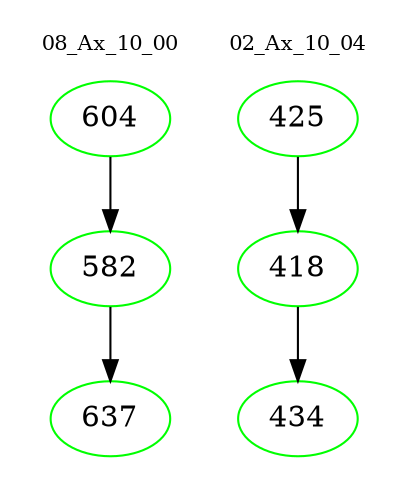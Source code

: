 digraph{
subgraph cluster_0 {
color = white
label = "08_Ax_10_00";
fontsize=10;
T0_604 [label="604", color="green"]
T0_604 -> T0_582 [color="black"]
T0_582 [label="582", color="green"]
T0_582 -> T0_637 [color="black"]
T0_637 [label="637", color="green"]
}
subgraph cluster_1 {
color = white
label = "02_Ax_10_04";
fontsize=10;
T1_425 [label="425", color="green"]
T1_425 -> T1_418 [color="black"]
T1_418 [label="418", color="green"]
T1_418 -> T1_434 [color="black"]
T1_434 [label="434", color="green"]
}
}
